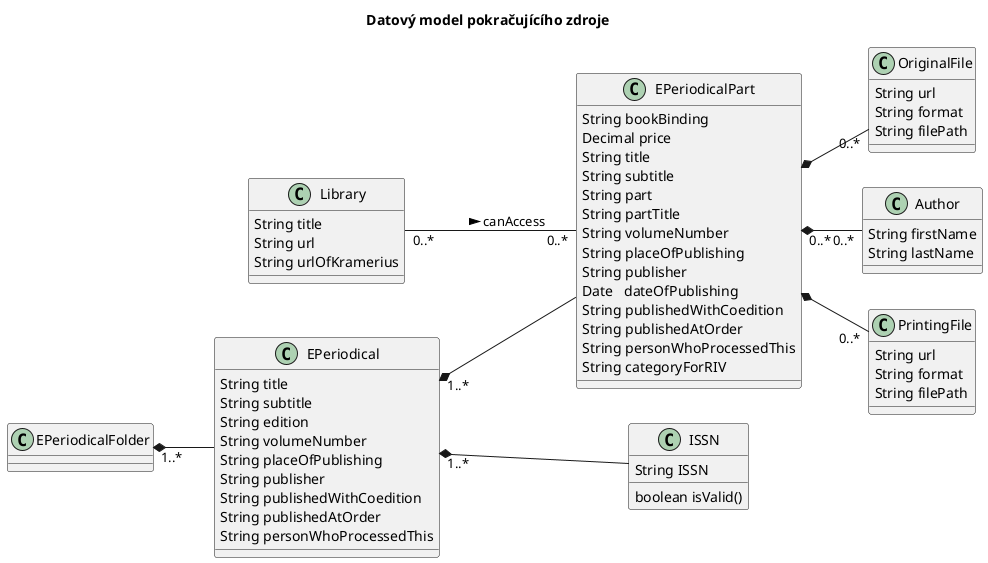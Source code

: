 @startuml
left to right direction
title Datový model pokračujícího zdroje

class Library {
      String title
      String url
      String urlOfKramerius
}

class ISSN {
      String ISSN
      boolean isValid()
}

class OriginalFile {
      String url
      String format
      String filePath
}

class Author {
      String firstName
      String lastName
}

class PrintingFile {
      String url
      String format
      String filePath
}

class EPeriodicalFolder {
}

class EPeriodical {
      String title
      String subtitle
      String edition
      String volumeNumber
      String placeOfPublishing
      String publisher
      String publishedWithCoedition
      String publishedAtOrder
      String personWhoProcessedThis
}

class EPeriodicalPart {
      String bookBinding
      Decimal price
      String title
      String subtitle
      String part
      String partTitle
      String volumeNumber
      String placeOfPublishing
      String publisher
      Date   dateOfPublishing
      String publishedWithCoedition
      String publishedAtOrder
      String personWhoProcessedThis
      String categoryForRIV
}

Library "0..*" -- "0..*" EPeriodicalPart: canAccess >
EPeriodicalPart *-- "0..*" OriginalFile
EPeriodicalPart *-- "0..*" PrintingFile
EPeriodicalPart "0..*" *-- "0..*" Author
EPeriodical "1..*" *-- EPeriodicalPart
EPeriodical "1..*" *-- ISSN
EPeriodicalFolder "1..*" *-- EPeriodical

@enduml